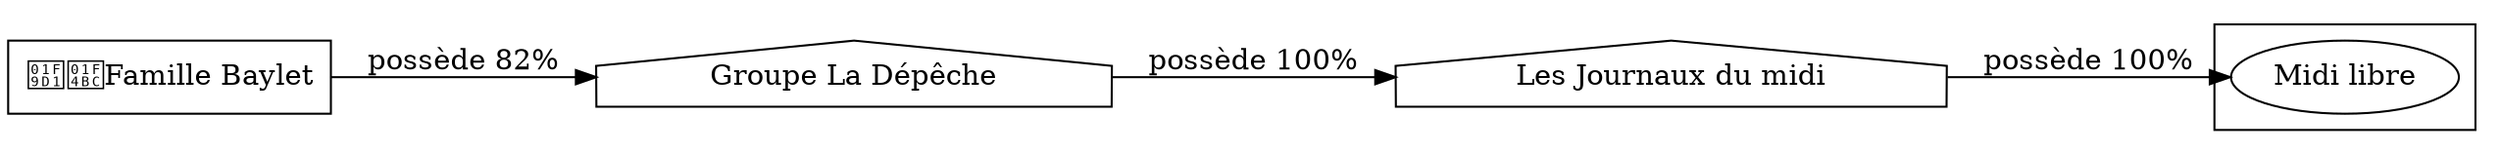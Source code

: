 digraph {
  rankdir=LR;
  subgraph roots {
    
      "famille-baylet-241"[label="🧑‍💼Famille Baylet" shape=box]
    
  }

  
    "les-journaux-du-midi-248"[label="Les Journaux du midi" shape=house]
  
    "groupe-la-depeche-242"[label="Groupe La Dépêche" shape=house]
  

  subgraph clusterLeaves {
    
      "midi-libre-249"[label="Midi libre"]
    
  }

  
    "les-journaux-du-midi-248" -> "midi-libre-249" [
      label="possède 100%"
    ]
  
    "groupe-la-depeche-242" -> "les-journaux-du-midi-248" [
      label="possède 100%"
    ]
  
    "famille-baylet-241" -> "groupe-la-depeche-242" [
      label="possède 82%"
    ]
  
}
